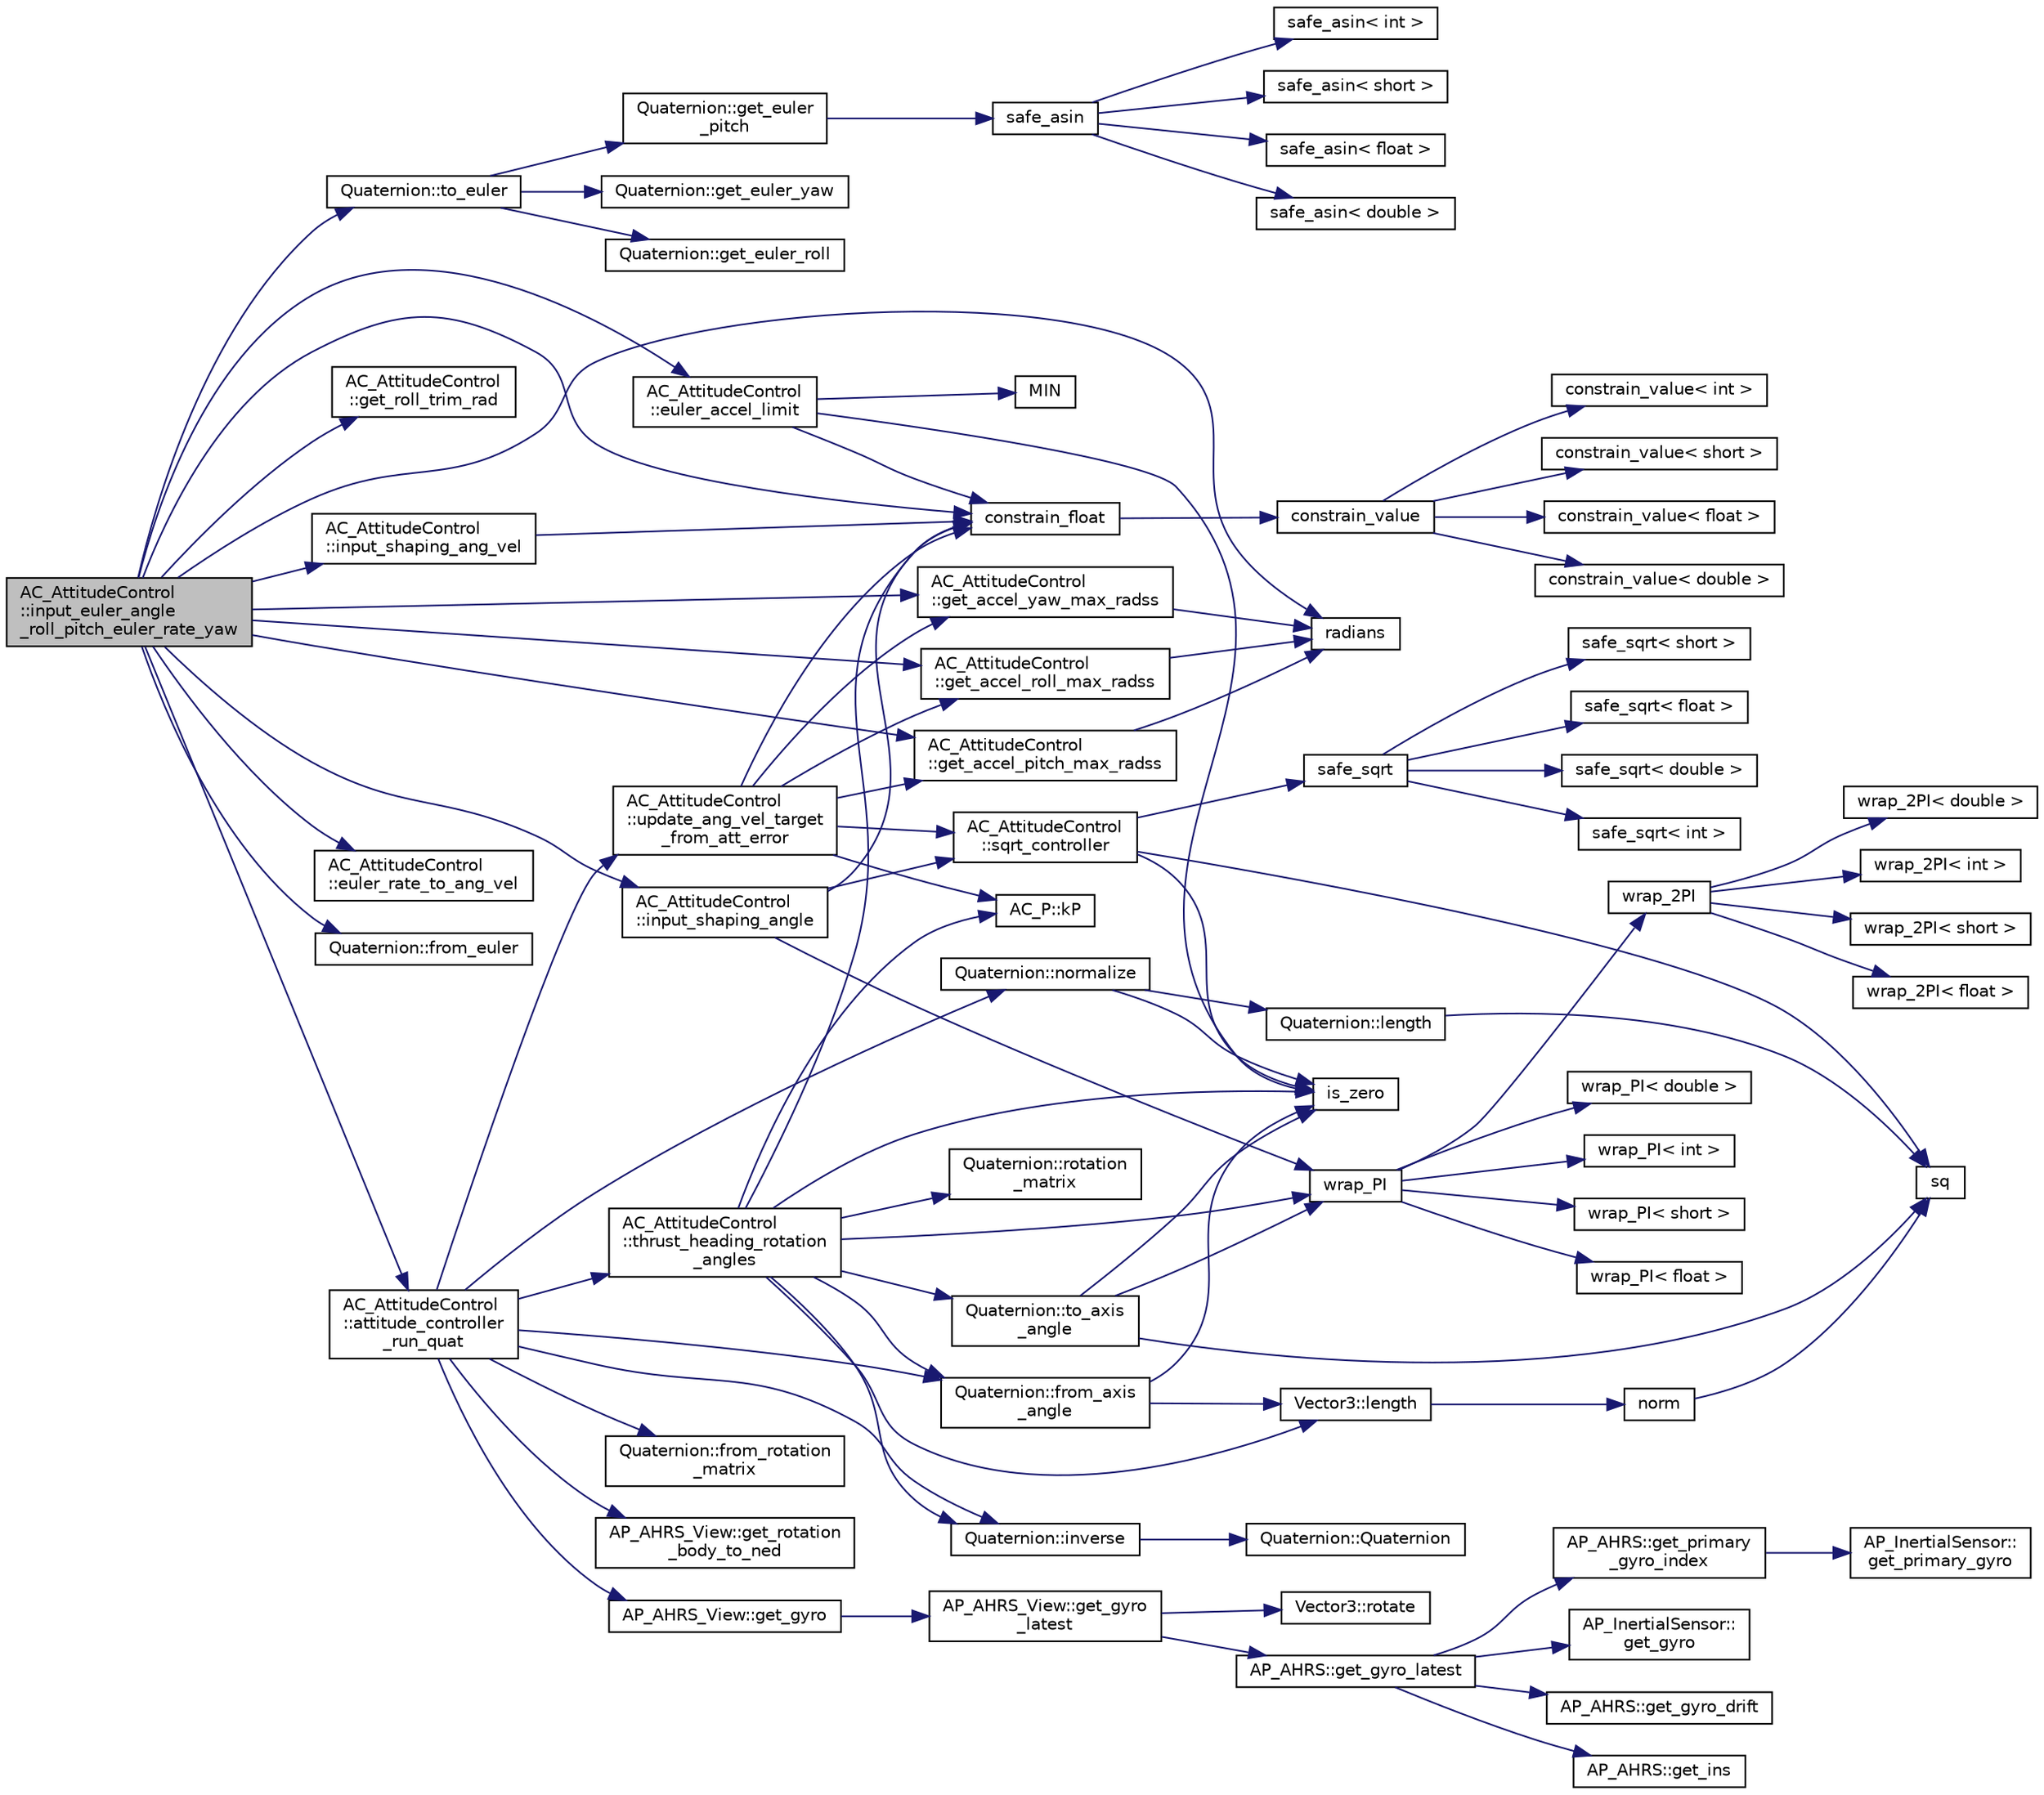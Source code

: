 digraph "AC_AttitudeControl::input_euler_angle_roll_pitch_euler_rate_yaw"
{
 // INTERACTIVE_SVG=YES
  edge [fontname="Helvetica",fontsize="10",labelfontname="Helvetica",labelfontsize="10"];
  node [fontname="Helvetica",fontsize="10",shape=record];
  rankdir="LR";
  Node1 [label="AC_AttitudeControl\l::input_euler_angle\l_roll_pitch_euler_rate_yaw",height=0.2,width=0.4,color="black", fillcolor="grey75", style="filled", fontcolor="black"];
  Node1 -> Node2 [color="midnightblue",fontsize="10",style="solid",fontname="Helvetica"];
  Node2 [label="radians",height=0.2,width=0.4,color="black", fillcolor="white", style="filled",URL="$AP__Math_8h.html#a75b14352ec1c95a8276af9a0813cfdc3"];
  Node1 -> Node3 [color="midnightblue",fontsize="10",style="solid",fontname="Helvetica"];
  Node3 [label="Quaternion::to_euler",height=0.2,width=0.4,color="black", fillcolor="white", style="filled",URL="$classQuaternion.html#ab3049efa36b211699ca03ea53970f0fd"];
  Node3 -> Node4 [color="midnightblue",fontsize="10",style="solid",fontname="Helvetica"];
  Node4 [label="Quaternion::get_euler_roll",height=0.2,width=0.4,color="black", fillcolor="white", style="filled",URL="$classQuaternion.html#a9ae6c42349ddc744022a4a1cf7868eb0"];
  Node3 -> Node5 [color="midnightblue",fontsize="10",style="solid",fontname="Helvetica"];
  Node5 [label="Quaternion::get_euler\l_pitch",height=0.2,width=0.4,color="black", fillcolor="white", style="filled",URL="$classQuaternion.html#a0bfe50c332309932cd833b83f6524e5f"];
  Node5 -> Node6 [color="midnightblue",fontsize="10",style="solid",fontname="Helvetica"];
  Node6 [label="safe_asin",height=0.2,width=0.4,color="black", fillcolor="white", style="filled",URL="$AP__Math_8cpp.html#a3370ada2588e54722319d65e00d8545c"];
  Node6 -> Node7 [color="midnightblue",fontsize="10",style="solid",fontname="Helvetica"];
  Node7 [label="safe_asin\< int \>",height=0.2,width=0.4,color="black", fillcolor="white", style="filled",URL="$AP__Math_8cpp.html#acde8e5813f30717986b84509948bf530"];
  Node6 -> Node8 [color="midnightblue",fontsize="10",style="solid",fontname="Helvetica"];
  Node8 [label="safe_asin\< short \>",height=0.2,width=0.4,color="black", fillcolor="white", style="filled",URL="$AP__Math_8cpp.html#a6baeda4985886aba9f6d5d5008ac2b10"];
  Node6 -> Node9 [color="midnightblue",fontsize="10",style="solid",fontname="Helvetica"];
  Node9 [label="safe_asin\< float \>",height=0.2,width=0.4,color="black", fillcolor="white", style="filled",URL="$AP__Math_8cpp.html#a48612e903b0ef12fa5653056a6d5b3f7"];
  Node6 -> Node10 [color="midnightblue",fontsize="10",style="solid",fontname="Helvetica"];
  Node10 [label="safe_asin\< double \>",height=0.2,width=0.4,color="black", fillcolor="white", style="filled",URL="$AP__Math_8cpp.html#a9f2aae5b5adb09329c1a64b433d148dd"];
  Node3 -> Node11 [color="midnightblue",fontsize="10",style="solid",fontname="Helvetica"];
  Node11 [label="Quaternion::get_euler_yaw",height=0.2,width=0.4,color="black", fillcolor="white", style="filled",URL="$classQuaternion.html#a35c2a1030832728574363ed8655da625"];
  Node1 -> Node12 [color="midnightblue",fontsize="10",style="solid",fontname="Helvetica"];
  Node12 [label="constrain_float",height=0.2,width=0.4,color="black", fillcolor="white", style="filled",URL="$AP__Math_8h.html#ad525609d9dba6ffa556a0fbf08a3f9b4"];
  Node12 -> Node13 [color="midnightblue",fontsize="10",style="solid",fontname="Helvetica"];
  Node13 [label="constrain_value",height=0.2,width=0.4,color="black", fillcolor="white", style="filled",URL="$AP__Math_8h.html#a20e8f8671c282c69c1954652b6d61585"];
  Node13 -> Node14 [color="midnightblue",fontsize="10",style="solid",fontname="Helvetica"];
  Node14 [label="constrain_value\< int \>",height=0.2,width=0.4,color="black", fillcolor="white", style="filled",URL="$AP__Math_8cpp.html#a37e8e901754cb9c8e53a8e3030c82c50"];
  Node13 -> Node15 [color="midnightblue",fontsize="10",style="solid",fontname="Helvetica"];
  Node15 [label="constrain_value\< short \>",height=0.2,width=0.4,color="black", fillcolor="white", style="filled",URL="$AP__Math_8cpp.html#afdbe107ec1987d318a6347816fbf2b89"];
  Node13 -> Node16 [color="midnightblue",fontsize="10",style="solid",fontname="Helvetica"];
  Node16 [label="constrain_value\< float \>",height=0.2,width=0.4,color="black", fillcolor="white", style="filled",URL="$AP__Math_8cpp.html#ae6c621670c214da687de21d4e3a92587"];
  Node13 -> Node17 [color="midnightblue",fontsize="10",style="solid",fontname="Helvetica"];
  Node17 [label="constrain_value\< double \>",height=0.2,width=0.4,color="black", fillcolor="white", style="filled",URL="$AP__Math_8cpp.html#afe3990b00e9abc43fa97dfaf8e32f5c4"];
  Node1 -> Node18 [color="midnightblue",fontsize="10",style="solid",fontname="Helvetica"];
  Node18 [label="AC_AttitudeControl\l::get_roll_trim_rad",height=0.2,width=0.4,color="black", fillcolor="white", style="filled",URL="$classAC__AttitudeControl.html#aed0bde50d1a9717543d9141c6c817ee6"];
  Node1 -> Node19 [color="midnightblue",fontsize="10",style="solid",fontname="Helvetica"];
  Node19 [label="AC_AttitudeControl\l::euler_accel_limit",height=0.2,width=0.4,color="black", fillcolor="white", style="filled",URL="$classAC__AttitudeControl.html#ad0e622b7b55c98192065766de8fab3af"];
  Node19 -> Node12 [color="midnightblue",fontsize="10",style="solid",fontname="Helvetica"];
  Node19 -> Node20 [color="midnightblue",fontsize="10",style="solid",fontname="Helvetica"];
  Node20 [label="is_zero",height=0.2,width=0.4,color="black", fillcolor="white", style="filled",URL="$AP__Math_8h.html#a2a12cce483e9b870da70d30406d82c60"];
  Node19 -> Node21 [color="midnightblue",fontsize="10",style="solid",fontname="Helvetica"];
  Node21 [label="MIN",height=0.2,width=0.4,color="black", fillcolor="white", style="filled",URL="$AP__Math_8h.html#a6b187a3fa1e9f663e89175e7e8e213d6"];
  Node1 -> Node22 [color="midnightblue",fontsize="10",style="solid",fontname="Helvetica"];
  Node22 [label="AC_AttitudeControl\l::get_accel_roll_max_radss",height=0.2,width=0.4,color="black", fillcolor="white", style="filled",URL="$classAC__AttitudeControl.html#a5a8d0a611d7791820332b37079bdc306"];
  Node22 -> Node2 [color="midnightblue",fontsize="10",style="solid",fontname="Helvetica"];
  Node1 -> Node23 [color="midnightblue",fontsize="10",style="solid",fontname="Helvetica"];
  Node23 [label="AC_AttitudeControl\l::get_accel_pitch_max_radss",height=0.2,width=0.4,color="black", fillcolor="white", style="filled",URL="$classAC__AttitudeControl.html#abae95a10026ec6871f01b3e4c0919ea3"];
  Node23 -> Node2 [color="midnightblue",fontsize="10",style="solid",fontname="Helvetica"];
  Node1 -> Node24 [color="midnightblue",fontsize="10",style="solid",fontname="Helvetica"];
  Node24 [label="AC_AttitudeControl\l::get_accel_yaw_max_radss",height=0.2,width=0.4,color="black", fillcolor="white", style="filled",URL="$classAC__AttitudeControl.html#a445cb2fecd81068727882285bf839807"];
  Node24 -> Node2 [color="midnightblue",fontsize="10",style="solid",fontname="Helvetica"];
  Node1 -> Node25 [color="midnightblue",fontsize="10",style="solid",fontname="Helvetica"];
  Node25 [label="AC_AttitudeControl\l::input_shaping_angle",height=0.2,width=0.4,color="black", fillcolor="white", style="filled",URL="$classAC__AttitudeControl.html#a03245625396636623c11ea16684ee520"];
  Node25 -> Node26 [color="midnightblue",fontsize="10",style="solid",fontname="Helvetica"];
  Node26 [label="wrap_PI",height=0.2,width=0.4,color="black", fillcolor="white", style="filled",URL="$AP__Math_8cpp.html#a21d0562d7b23dd9f04bc30a3611cc577"];
  Node26 -> Node27 [color="midnightblue",fontsize="10",style="solid",fontname="Helvetica"];
  Node27 [label="wrap_2PI",height=0.2,width=0.4,color="black", fillcolor="white", style="filled",URL="$AP__Math_8cpp.html#aa66b7eae8d7e99247c6a2b3d2b5c7b8d"];
  Node27 -> Node28 [color="midnightblue",fontsize="10",style="solid",fontname="Helvetica"];
  Node28 [label="wrap_2PI\< int \>",height=0.2,width=0.4,color="black", fillcolor="white", style="filled",URL="$AP__Math_8cpp.html#a50a4ded454375642e1944882b01a1ae5"];
  Node27 -> Node29 [color="midnightblue",fontsize="10",style="solid",fontname="Helvetica"];
  Node29 [label="wrap_2PI\< short \>",height=0.2,width=0.4,color="black", fillcolor="white", style="filled",URL="$AP__Math_8cpp.html#aaf8ce7d4f9e3837bdbd5aac6545b4000"];
  Node27 -> Node30 [color="midnightblue",fontsize="10",style="solid",fontname="Helvetica"];
  Node30 [label="wrap_2PI\< float \>",height=0.2,width=0.4,color="black", fillcolor="white", style="filled",URL="$AP__Math_8cpp.html#a7182302503c136742396e3057b680dc7"];
  Node27 -> Node31 [color="midnightblue",fontsize="10",style="solid",fontname="Helvetica"];
  Node31 [label="wrap_2PI\< double \>",height=0.2,width=0.4,color="black", fillcolor="white", style="filled",URL="$AP__Math_8cpp.html#a0b4be48e39c65e97084146b9f1d22c00"];
  Node26 -> Node32 [color="midnightblue",fontsize="10",style="solid",fontname="Helvetica"];
  Node32 [label="wrap_PI\< int \>",height=0.2,width=0.4,color="black", fillcolor="white", style="filled",URL="$AP__Math_8cpp.html#a044023fcfa899d449f5a219ca7596ca4"];
  Node26 -> Node33 [color="midnightblue",fontsize="10",style="solid",fontname="Helvetica"];
  Node33 [label="wrap_PI\< short \>",height=0.2,width=0.4,color="black", fillcolor="white", style="filled",URL="$AP__Math_8cpp.html#ad0041912c2965b653fa9cf6854e47bc8"];
  Node26 -> Node34 [color="midnightblue",fontsize="10",style="solid",fontname="Helvetica"];
  Node34 [label="wrap_PI\< float \>",height=0.2,width=0.4,color="black", fillcolor="white", style="filled",URL="$AP__Math_8cpp.html#a789e7d40c173a1fab6560d1b61609952"];
  Node26 -> Node35 [color="midnightblue",fontsize="10",style="solid",fontname="Helvetica"];
  Node35 [label="wrap_PI\< double \>",height=0.2,width=0.4,color="black", fillcolor="white", style="filled",URL="$AP__Math_8cpp.html#a66b3a8191d62a34f4d673d5c62d8d1cf"];
  Node25 -> Node36 [color="midnightblue",fontsize="10",style="solid",fontname="Helvetica"];
  Node36 [label="AC_AttitudeControl\l::sqrt_controller",height=0.2,width=0.4,color="black", fillcolor="white", style="filled",URL="$classAC__AttitudeControl.html#a1788967db1aa0dfe68fad24da23947f9"];
  Node36 -> Node20 [color="midnightblue",fontsize="10",style="solid",fontname="Helvetica"];
  Node36 -> Node37 [color="midnightblue",fontsize="10",style="solid",fontname="Helvetica"];
  Node37 [label="sq",height=0.2,width=0.4,color="black", fillcolor="white", style="filled",URL="$AP__Math_8h.html#a0375e3d67fd3911cacee5c3e1408c0f2"];
  Node36 -> Node38 [color="midnightblue",fontsize="10",style="solid",fontname="Helvetica"];
  Node38 [label="safe_sqrt",height=0.2,width=0.4,color="black", fillcolor="white", style="filled",URL="$AP__Math_8cpp.html#ac89eb1832d8e4d67fcf1ac07e3c25184"];
  Node38 -> Node39 [color="midnightblue",fontsize="10",style="solid",fontname="Helvetica"];
  Node39 [label="safe_sqrt\< int \>",height=0.2,width=0.4,color="black", fillcolor="white", style="filled",URL="$AP__Math_8cpp.html#aa5cb9421d48def32eb7574adb1b152b0"];
  Node38 -> Node40 [color="midnightblue",fontsize="10",style="solid",fontname="Helvetica"];
  Node40 [label="safe_sqrt\< short \>",height=0.2,width=0.4,color="black", fillcolor="white", style="filled",URL="$AP__Math_8cpp.html#a6952300e3d03222491051d674312b67d"];
  Node38 -> Node41 [color="midnightblue",fontsize="10",style="solid",fontname="Helvetica"];
  Node41 [label="safe_sqrt\< float \>",height=0.2,width=0.4,color="black", fillcolor="white", style="filled",URL="$AP__Math_8cpp.html#a40ae6cfccff676d9d2ff57e2e9ca549c"];
  Node38 -> Node42 [color="midnightblue",fontsize="10",style="solid",fontname="Helvetica"];
  Node42 [label="safe_sqrt\< double \>",height=0.2,width=0.4,color="black", fillcolor="white", style="filled",URL="$AP__Math_8cpp.html#acf6795fb73b8b915b53126f71cd2712a"];
  Node25 -> Node12 [color="midnightblue",fontsize="10",style="solid",fontname="Helvetica"];
  Node1 -> Node43 [color="midnightblue",fontsize="10",style="solid",fontname="Helvetica"];
  Node43 [label="AC_AttitudeControl\l::input_shaping_ang_vel",height=0.2,width=0.4,color="black", fillcolor="white", style="filled",URL="$classAC__AttitudeControl.html#a487ae25932f8af4c950cc1458ed7207f"];
  Node43 -> Node12 [color="midnightblue",fontsize="10",style="solid",fontname="Helvetica"];
  Node1 -> Node44 [color="midnightblue",fontsize="10",style="solid",fontname="Helvetica"];
  Node44 [label="AC_AttitudeControl\l::euler_rate_to_ang_vel",height=0.2,width=0.4,color="black", fillcolor="white", style="filled",URL="$classAC__AttitudeControl.html#abce5e85f5f44937815184c17aa2a33b6"];
  Node1 -> Node45 [color="midnightblue",fontsize="10",style="solid",fontname="Helvetica"];
  Node45 [label="Quaternion::from_euler",height=0.2,width=0.4,color="black", fillcolor="white", style="filled",URL="$classQuaternion.html#aff2d2d3d1c5937523df8357deae4eeab"];
  Node1 -> Node46 [color="midnightblue",fontsize="10",style="solid",fontname="Helvetica"];
  Node46 [label="AC_AttitudeControl\l::attitude_controller\l_run_quat",height=0.2,width=0.4,color="black", fillcolor="white", style="filled",URL="$classAC__AttitudeControl.html#a7b9cf8568575052931b43054717b4f87"];
  Node46 -> Node47 [color="midnightblue",fontsize="10",style="solid",fontname="Helvetica"];
  Node47 [label="Quaternion::from_rotation\l_matrix",height=0.2,width=0.4,color="black", fillcolor="white", style="filled",URL="$classQuaternion.html#a5ee01ee833114be6181887d0dcfb33b1"];
  Node46 -> Node48 [color="midnightblue",fontsize="10",style="solid",fontname="Helvetica"];
  Node48 [label="AP_AHRS_View::get_rotation\l_body_to_ned",height=0.2,width=0.4,color="black", fillcolor="white", style="filled",URL="$classAP__AHRS__View.html#ab5593b92f3931a696a3fa8e5f38013b0"];
  Node46 -> Node49 [color="midnightblue",fontsize="10",style="solid",fontname="Helvetica"];
  Node49 [label="AC_AttitudeControl\l::thrust_heading_rotation\l_angles",height=0.2,width=0.4,color="black", fillcolor="white", style="filled",URL="$classAC__AttitudeControl.html#a36d027a3fc3c3c002d7490367688d1ea"];
  Node49 -> Node50 [color="midnightblue",fontsize="10",style="solid",fontname="Helvetica"];
  Node50 [label="Quaternion::rotation\l_matrix",height=0.2,width=0.4,color="black", fillcolor="white", style="filled",URL="$classQuaternion.html#afb7132c9c69a984a40be950a17effeaa"];
  Node49 -> Node12 [color="midnightblue",fontsize="10",style="solid",fontname="Helvetica"];
  Node49 -> Node51 [color="midnightblue",fontsize="10",style="solid",fontname="Helvetica"];
  Node51 [label="Vector3::length",height=0.2,width=0.4,color="black", fillcolor="white", style="filled",URL="$classVector3.html#ac1fd5514e368a1e1c2d13f71eda18345"];
  Node51 -> Node52 [color="midnightblue",fontsize="10",style="solid",fontname="Helvetica"];
  Node52 [label="norm",height=0.2,width=0.4,color="black", fillcolor="white", style="filled",URL="$AP__Math_8h.html#adc76d4a5e5c9ae8cb7ab17b55c40d636"];
  Node52 -> Node37 [color="midnightblue",fontsize="10",style="solid",fontname="Helvetica"];
  Node49 -> Node20 [color="midnightblue",fontsize="10",style="solid",fontname="Helvetica"];
  Node49 -> Node53 [color="midnightblue",fontsize="10",style="solid",fontname="Helvetica"];
  Node53 [label="Quaternion::from_axis\l_angle",height=0.2,width=0.4,color="black", fillcolor="white", style="filled",URL="$classQuaternion.html#a6c21fe33378aa16a33cba869ba4af5dc"];
  Node53 -> Node51 [color="midnightblue",fontsize="10",style="solid",fontname="Helvetica"];
  Node53 -> Node20 [color="midnightblue",fontsize="10",style="solid",fontname="Helvetica"];
  Node49 -> Node54 [color="midnightblue",fontsize="10",style="solid",fontname="Helvetica"];
  Node54 [label="Quaternion::inverse",height=0.2,width=0.4,color="black", fillcolor="white", style="filled",URL="$classQuaternion.html#a0df66e20ea437eb346f8852690ede6a9"];
  Node54 -> Node55 [color="midnightblue",fontsize="10",style="solid",fontname="Helvetica"];
  Node55 [label="Quaternion::Quaternion",height=0.2,width=0.4,color="black", fillcolor="white", style="filled",URL="$classQuaternion.html#abcc01358aada56ea5f0db4da18aaf77d"];
  Node49 -> Node56 [color="midnightblue",fontsize="10",style="solid",fontname="Helvetica"];
  Node56 [label="Quaternion::to_axis\l_angle",height=0.2,width=0.4,color="black", fillcolor="white", style="filled",URL="$classQuaternion.html#aa4262462e1c1217fd3bd97b6421dd318"];
  Node56 -> Node37 [color="midnightblue",fontsize="10",style="solid",fontname="Helvetica"];
  Node56 -> Node20 [color="midnightblue",fontsize="10",style="solid",fontname="Helvetica"];
  Node56 -> Node26 [color="midnightblue",fontsize="10",style="solid",fontname="Helvetica"];
  Node49 -> Node57 [color="midnightblue",fontsize="10",style="solid",fontname="Helvetica"];
  Node57 [label="AC_P::kP",height=0.2,width=0.4,color="black", fillcolor="white", style="filled",URL="$classAC__P.html#a723b372dfceb74ddb2edbe11544e9d5a"];
  Node49 -> Node26 [color="midnightblue",fontsize="10",style="solid",fontname="Helvetica"];
  Node46 -> Node58 [color="midnightblue",fontsize="10",style="solid",fontname="Helvetica"];
  Node58 [label="AC_AttitudeControl\l::update_ang_vel_target\l_from_att_error",height=0.2,width=0.4,color="black", fillcolor="white", style="filled",URL="$classAC__AttitudeControl.html#a6b2d7587c8e5f67432bfc0d306ad9fdc"];
  Node58 -> Node36 [color="midnightblue",fontsize="10",style="solid",fontname="Helvetica"];
  Node58 -> Node57 [color="midnightblue",fontsize="10",style="solid",fontname="Helvetica"];
  Node58 -> Node12 [color="midnightblue",fontsize="10",style="solid",fontname="Helvetica"];
  Node58 -> Node22 [color="midnightblue",fontsize="10",style="solid",fontname="Helvetica"];
  Node58 -> Node23 [color="midnightblue",fontsize="10",style="solid",fontname="Helvetica"];
  Node58 -> Node24 [color="midnightblue",fontsize="10",style="solid",fontname="Helvetica"];
  Node46 -> Node59 [color="midnightblue",fontsize="10",style="solid",fontname="Helvetica"];
  Node59 [label="AP_AHRS_View::get_gyro",height=0.2,width=0.4,color="black", fillcolor="white", style="filled",URL="$classAP__AHRS__View.html#aa83be8ece5cb8f54f9f7eba7839588b6"];
  Node59 -> Node60 [color="midnightblue",fontsize="10",style="solid",fontname="Helvetica"];
  Node60 [label="AP_AHRS_View::get_gyro\l_latest",height=0.2,width=0.4,color="black", fillcolor="white", style="filled",URL="$classAP__AHRS__View.html#aec99fce6a0287cfe2542ed2b7459d4d1"];
  Node60 -> Node61 [color="midnightblue",fontsize="10",style="solid",fontname="Helvetica"];
  Node61 [label="AP_AHRS::get_gyro_latest",height=0.2,width=0.4,color="black", fillcolor="white", style="filled",URL="$classAP__AHRS.html#a13ab26b0126885606c1d596072f8af04"];
  Node61 -> Node62 [color="midnightblue",fontsize="10",style="solid",fontname="Helvetica"];
  Node62 [label="AP_AHRS::get_primary\l_gyro_index",height=0.2,width=0.4,color="black", fillcolor="white", style="filled",URL="$classAP__AHRS.html#adf9f5cf9e3df1b4318252d07e2817993"];
  Node62 -> Node63 [color="midnightblue",fontsize="10",style="solid",fontname="Helvetica"];
  Node63 [label="AP_InertialSensor::\lget_primary_gyro",height=0.2,width=0.4,color="black", fillcolor="white", style="filled",URL="$classAP__InertialSensor.html#a7fa04e2f196b27b876d86966f64e1fed"];
  Node61 -> Node64 [color="midnightblue",fontsize="10",style="solid",fontname="Helvetica"];
  Node64 [label="AP_AHRS::get_ins",height=0.2,width=0.4,color="black", fillcolor="white", style="filled",URL="$classAP__AHRS.html#a14398c5d2ae68bbe1c67482a91909ad9"];
  Node61 -> Node65 [color="midnightblue",fontsize="10",style="solid",fontname="Helvetica"];
  Node65 [label="AP_InertialSensor::\lget_gyro",height=0.2,width=0.4,color="black", fillcolor="white", style="filled",URL="$classAP__InertialSensor.html#a6df2d8ad956d4f375bdee541102f16af"];
  Node61 -> Node66 [color="midnightblue",fontsize="10",style="solid",fontname="Helvetica"];
  Node66 [label="AP_AHRS::get_gyro_drift",height=0.2,width=0.4,color="black", fillcolor="white", style="filled",URL="$classAP__AHRS.html#a6876435645c1049077f33f225ab828f7"];
  Node60 -> Node67 [color="midnightblue",fontsize="10",style="solid",fontname="Helvetica"];
  Node67 [label="Vector3::rotate",height=0.2,width=0.4,color="black", fillcolor="white", style="filled",URL="$classVector3.html#a53d5701ae2db9492944550927279b7b8"];
  Node46 -> Node54 [color="midnightblue",fontsize="10",style="solid",fontname="Helvetica"];
  Node46 -> Node53 [color="midnightblue",fontsize="10",style="solid",fontname="Helvetica"];
  Node46 -> Node68 [color="midnightblue",fontsize="10",style="solid",fontname="Helvetica"];
  Node68 [label="Quaternion::normalize",height=0.2,width=0.4,color="black", fillcolor="white", style="filled",URL="$classQuaternion.html#a48e6bafb249c895ed25f29dc9170e11e"];
  Node68 -> Node69 [color="midnightblue",fontsize="10",style="solid",fontname="Helvetica"];
  Node69 [label="Quaternion::length",height=0.2,width=0.4,color="black", fillcolor="white", style="filled",URL="$classQuaternion.html#a6f5e82dd828c59392a3133d6d5877f39"];
  Node69 -> Node37 [color="midnightblue",fontsize="10",style="solid",fontname="Helvetica"];
  Node68 -> Node20 [color="midnightblue",fontsize="10",style="solid",fontname="Helvetica"];
}
